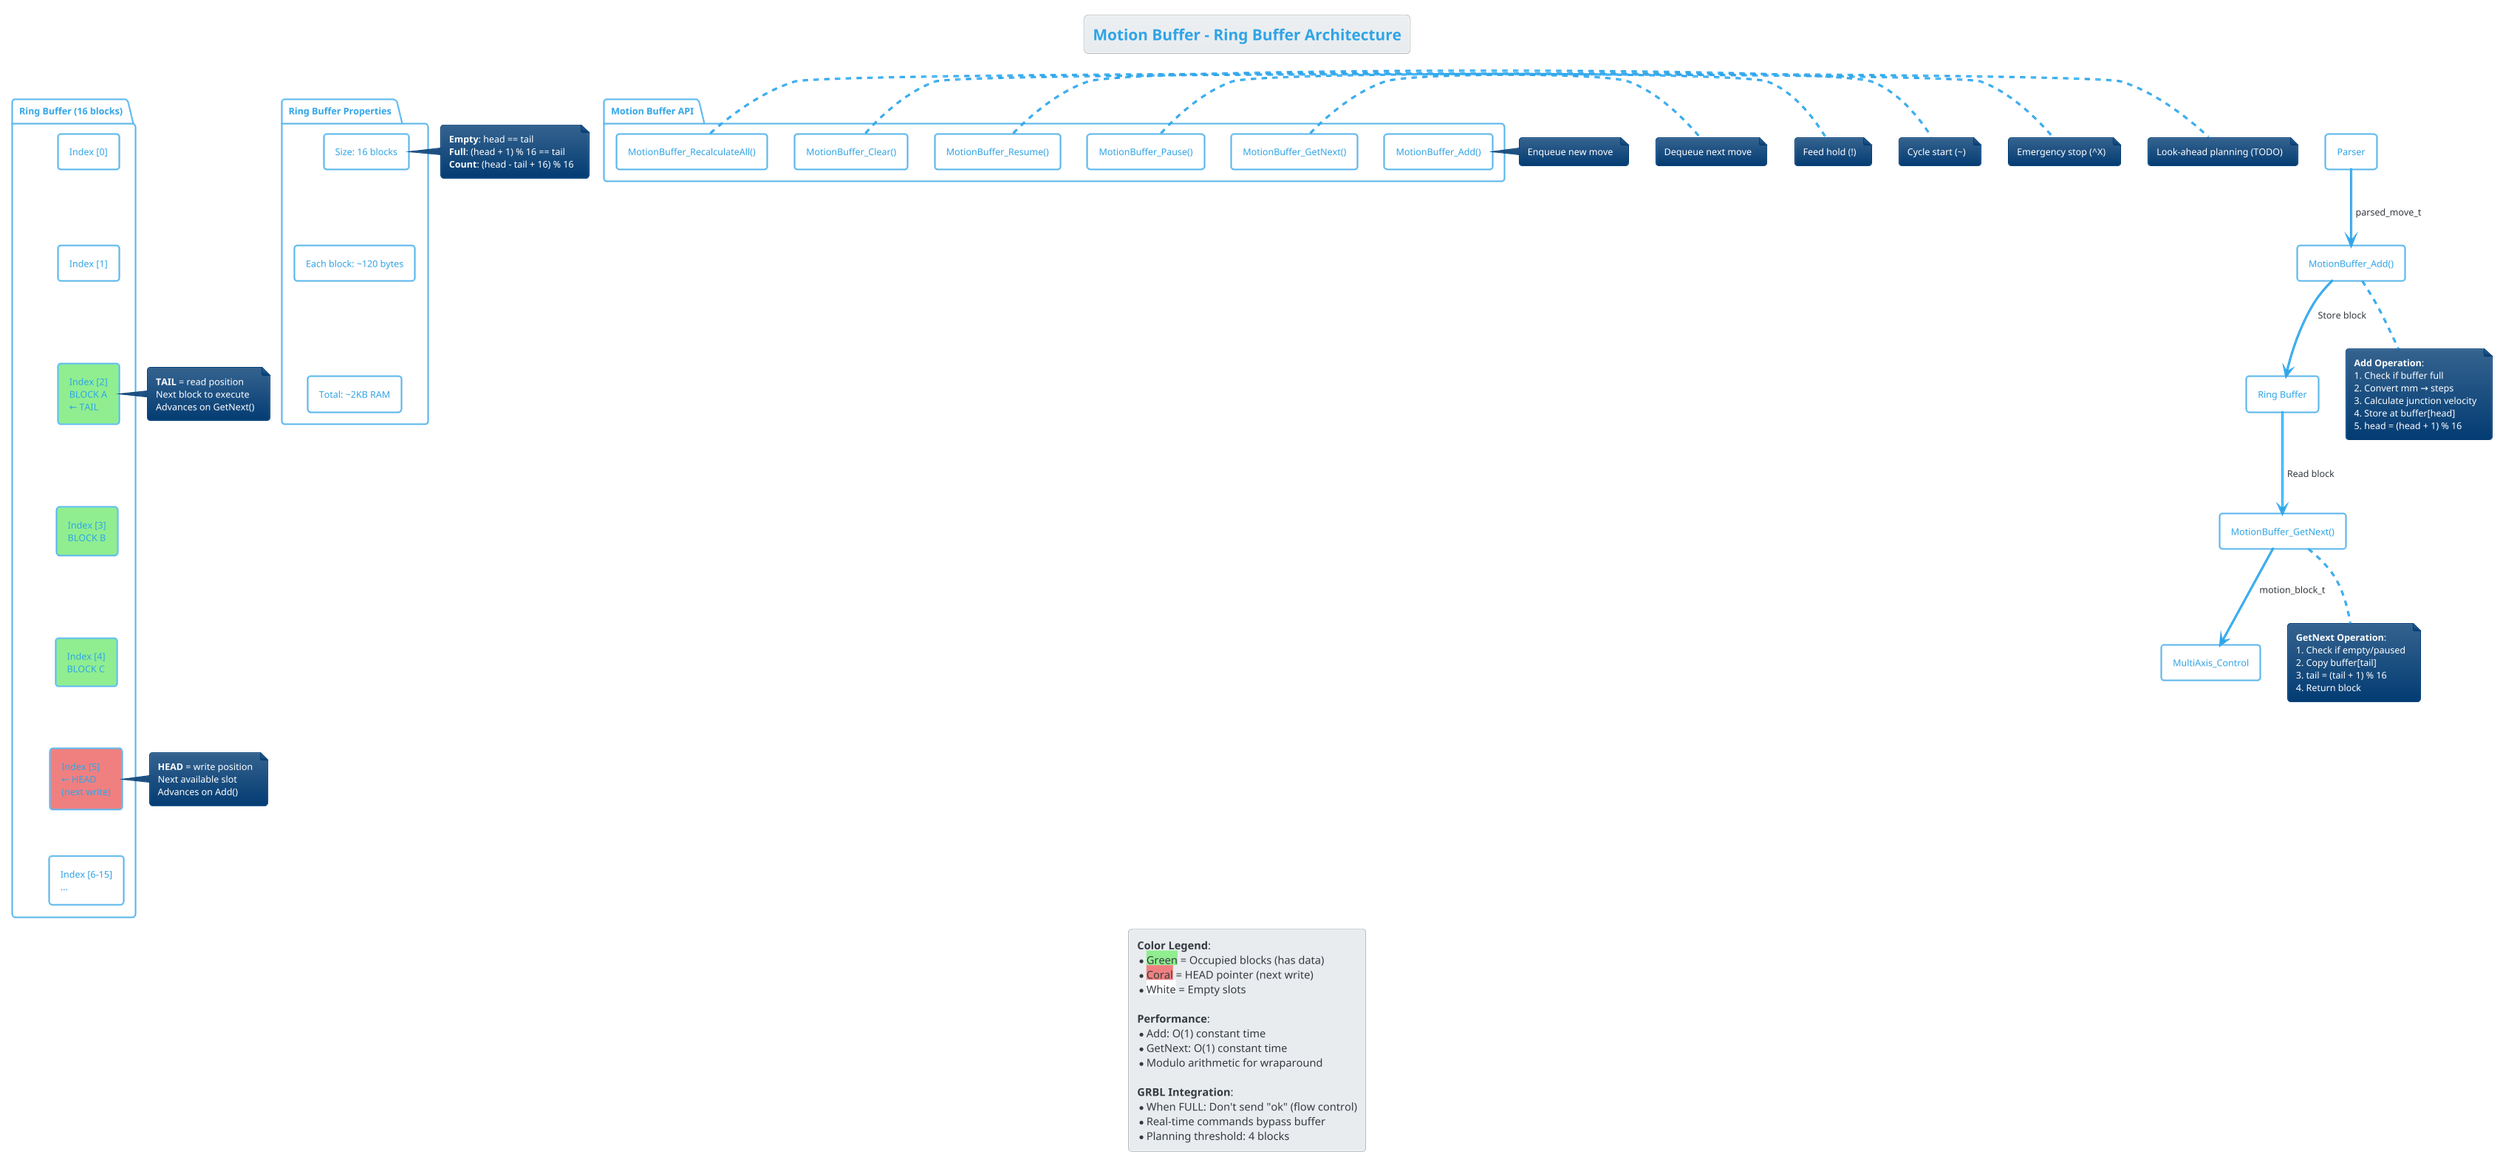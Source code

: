 @startuml Motion_Buffer_Working
!theme cerulean
title Motion Buffer - Ring Buffer Architecture

' ============================================================================
' SIMPLE BUFFER VISUALIZATION
' ============================================================================
package "Ring Buffer (16 blocks)" {
  rectangle "Index [0]" as B0
  rectangle "Index [1]" as B1
  rectangle "Index [2]\nBLOCK A\n← TAIL" as B2 #LightGreen
  rectangle "Index [3]\nBLOCK B" as B3 #LightGreen
  rectangle "Index [4]\nBLOCK C" as B4 #LightGreen
  rectangle "Index [5]\n← HEAD\n(next write)" as B5 #LightCoral
  rectangle "Index [6-15]\n..." as B6
  
  B0 -[hidden]down-> B1
  B1 -[hidden]down-> B2
  B2 -[hidden]down-> B3
  B3 -[hidden]down-> B4
  B4 -[hidden]down-> B5
  B5 -[hidden]down-> B6
}

note right of B2
  **TAIL** = read position
  Next block to execute
  Advances on GetNext()
end note

note right of B5
  **HEAD** = write position
  Next available slot
  Advances on Add()
end note

' ============================================================================
' BUFFER PROPERTIES
' ============================================================================
package "Ring Buffer Properties" {
  rectangle "Size: 16 blocks" as Size
  rectangle "Each block: ~120 bytes" as BlockSize
  rectangle "Total: ~2KB RAM" as Total
  
  Size -[hidden]down-> BlockSize
  BlockSize -[hidden]down-> Total
}

note right of Size
  **Empty**: head == tail
  **Full**: (head + 1) % 16 == tail
  **Count**: (head - tail + 16) % 16
end note

' ============================================================================
' DATA FLOW
' ============================================================================
rectangle "Parser" as Parser
rectangle "MotionBuffer_Add()" as Add
rectangle "Ring Buffer" as Buffer
rectangle "MotionBuffer_GetNext()" as Get
rectangle "MultiAxis_Control" as Execute

Parser --> Add : parsed_move_t
Add --> Buffer : Store block
Buffer --> Get : Read block
Get --> Execute : motion_block_t

note bottom of Add
  **Add Operation**:
  1. Check if buffer full
  2. Convert mm → steps
  3. Calculate junction velocity
  4. Store at buffer[head]
  5. head = (head + 1) % 16
end note

note bottom of Get
  **GetNext Operation**:
  1. Check if empty/paused
  2. Copy buffer[tail]
  3. tail = (tail + 1) % 16
  4. Return block
end note

' ============================================================================
' API OPERATIONS
' ============================================================================
package "Motion Buffer API" {
  rectangle "MotionBuffer_Add()" as API_Add
  rectangle "MotionBuffer_GetNext()" as API_Get
  rectangle "MotionBuffer_Pause()" as API_Pause
  rectangle "MotionBuffer_Resume()" as API_Resume
  rectangle "MotionBuffer_Clear()" as API_Clear
  rectangle "MotionBuffer_RecalculateAll()" as API_Recalc
}

note right of API_Add
  Enqueue new move
end note

note right of API_Get
  Dequeue next move
end note

note right of API_Pause
  Feed hold (!)
end note

note right of API_Resume
  Cycle start (~)
end note

note right of API_Clear
  Emergency stop (^X)
end note

note right of API_Recalc
  Look-ahead planning (TODO)
end note

' ============================================================================
' LEGEND
' ============================================================================
legend bottom
  **Color Legend**:
  * <back:lightgreen>Green</back> = Occupied blocks (has data)
  * <back:lightcoral>Coral</back> = HEAD pointer (next write)
  * <back:white>White</back> = Empty slots
  
  **Performance**:
  * Add: O(1) constant time
  * GetNext: O(1) constant time
  * Modulo arithmetic for wraparound
  
  **GRBL Integration**:
  * When FULL: Don't send "ok" (flow control)
  * Real-time commands bypass buffer
  * Planning threshold: 4 blocks
end legend

@enduml
